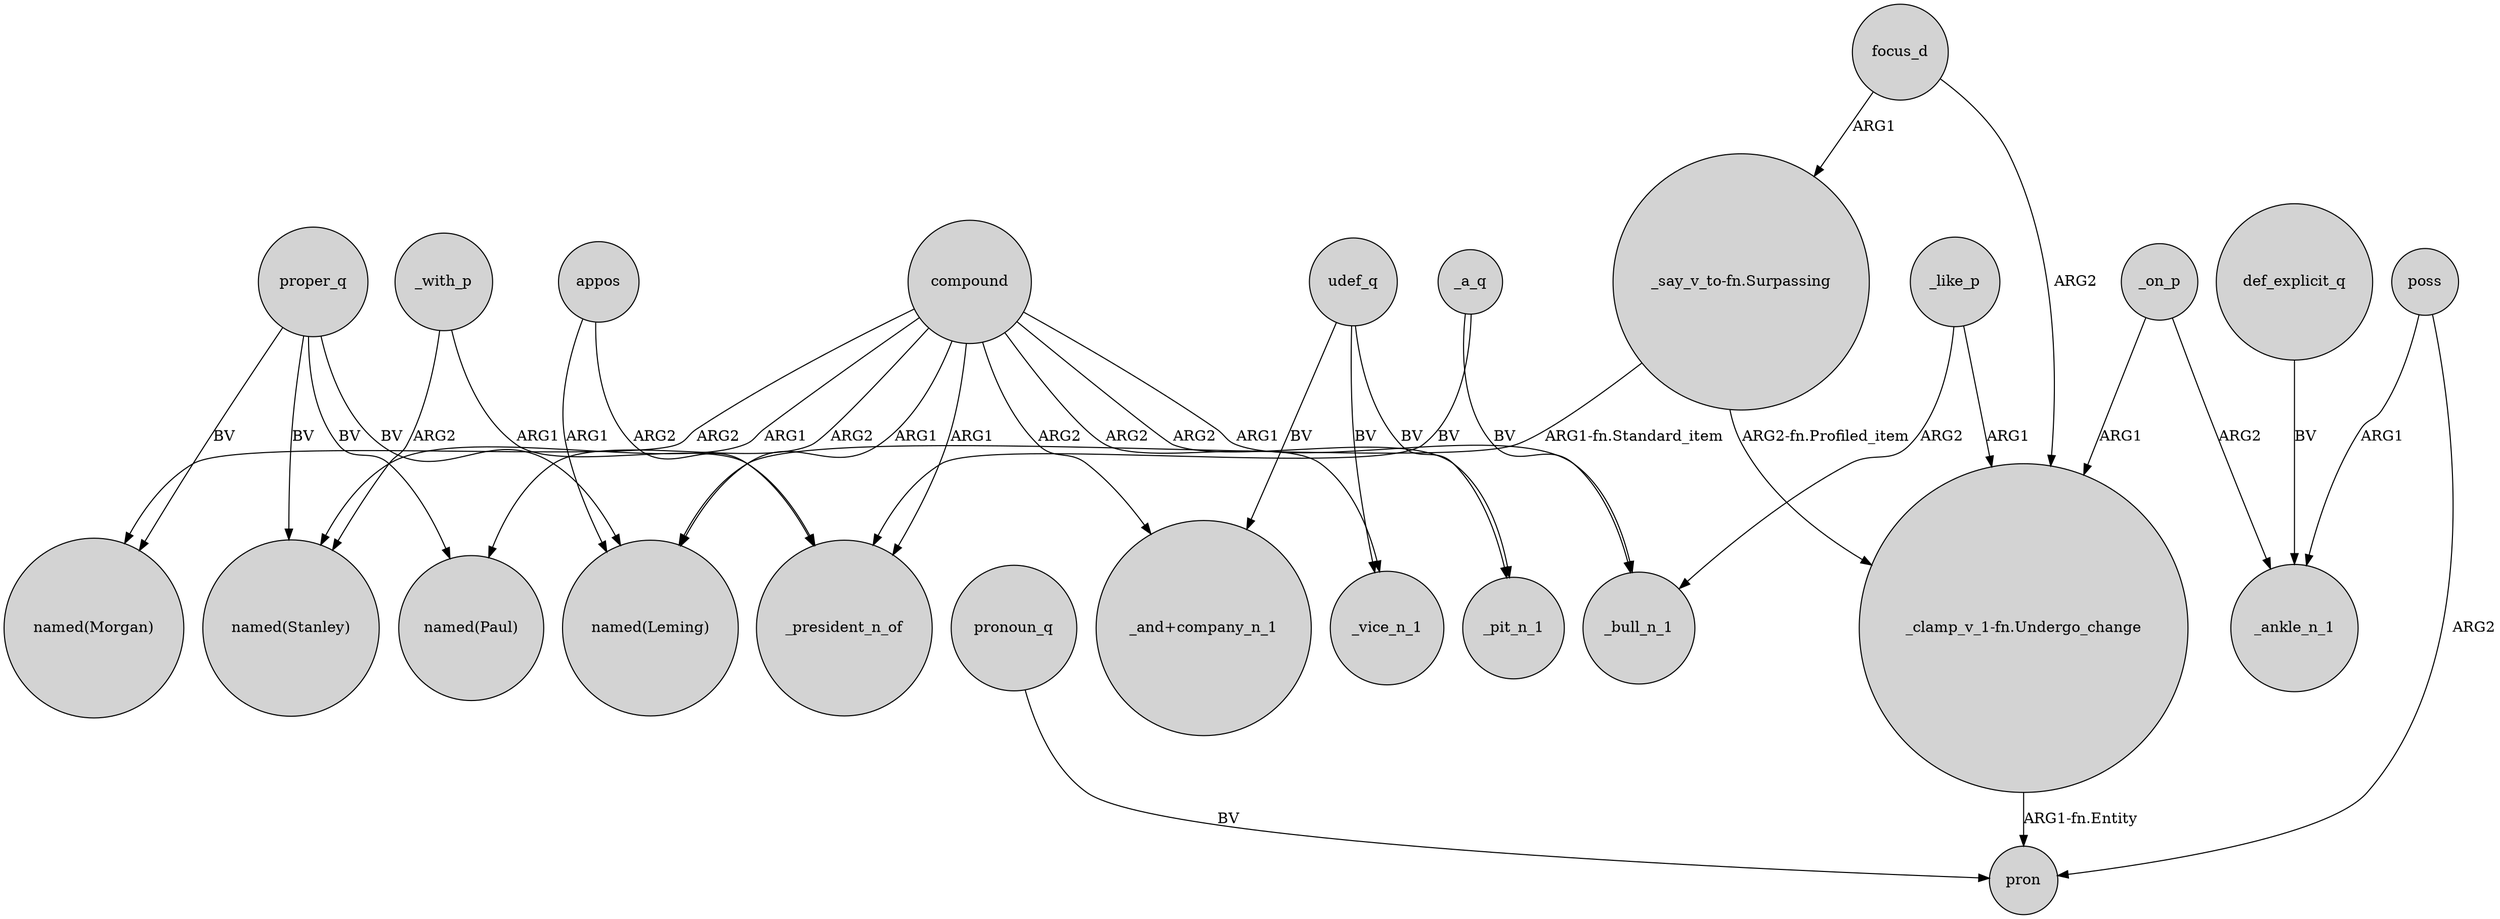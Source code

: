 digraph {
	node [shape=circle style=filled]
	_with_p -> "named(Stanley)" [label=ARG2]
	compound -> "named(Paul)" [label=ARG2]
	_like_p -> "_clamp_v_1-fn.Undergo_change" [label=ARG1]
	focus_d -> "_say_v_to-fn.Surpassing" [label=ARG1]
	proper_q -> "named(Paul)" [label=BV]
	appos -> "named(Leming)" [label=ARG1]
	compound -> _pit_n_1 [label=ARG2]
	compound -> _bull_n_1 [label=ARG1]
	udef_q -> _pit_n_1 [label=BV]
	proper_q -> "named(Leming)" [label=BV]
	def_explicit_q -> _ankle_n_1 [label=BV]
	"_say_v_to-fn.Surpassing" -> "_clamp_v_1-fn.Undergo_change" [label="ARG2-fn.Profiled_item"]
	compound -> "named(Stanley)" [label=ARG1]
	_on_p -> "_clamp_v_1-fn.Undergo_change" [label=ARG1]
	compound -> "_and+company_n_1" [label=ARG2]
	compound -> _president_n_of [label=ARG1]
	compound -> _vice_n_1 [label=ARG2]
	poss -> pron [label=ARG2]
	appos -> _president_n_of [label=ARG2]
	focus_d -> "_clamp_v_1-fn.Undergo_change" [label=ARG2]
	"_clamp_v_1-fn.Undergo_change" -> pron [label="ARG1-fn.Entity"]
	compound -> "named(Leming)" [label=ARG1]
	"_say_v_to-fn.Surpassing" -> "named(Leming)" [label="ARG1-fn.Standard_item"]
	_like_p -> _bull_n_1 [label=ARG2]
	proper_q -> "named(Morgan)" [label=BV]
	poss -> _ankle_n_1 [label=ARG1]
	udef_q -> _vice_n_1 [label=BV]
	proper_q -> "named(Stanley)" [label=BV]
	pronoun_q -> pron [label=BV]
	_on_p -> _ankle_n_1 [label=ARG2]
	compound -> "named(Morgan)" [label=ARG2]
	_with_p -> _president_n_of [label=ARG1]
	udef_q -> "_and+company_n_1" [label=BV]
	_a_q -> _bull_n_1 [label=BV]
	_a_q -> _president_n_of [label=BV]
}
